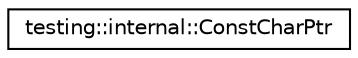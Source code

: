 digraph G
{
  edge [fontname="Helvetica",fontsize="10",labelfontname="Helvetica",labelfontsize="10"];
  node [fontname="Helvetica",fontsize="10",shape=record];
  rankdir="LR";
  Node1 [label="testing::internal::ConstCharPtr",height=0.2,width=0.4,color="black", fillcolor="white", style="filled",URL="$structtesting_1_1internal_1_1ConstCharPtr.html"];
}

